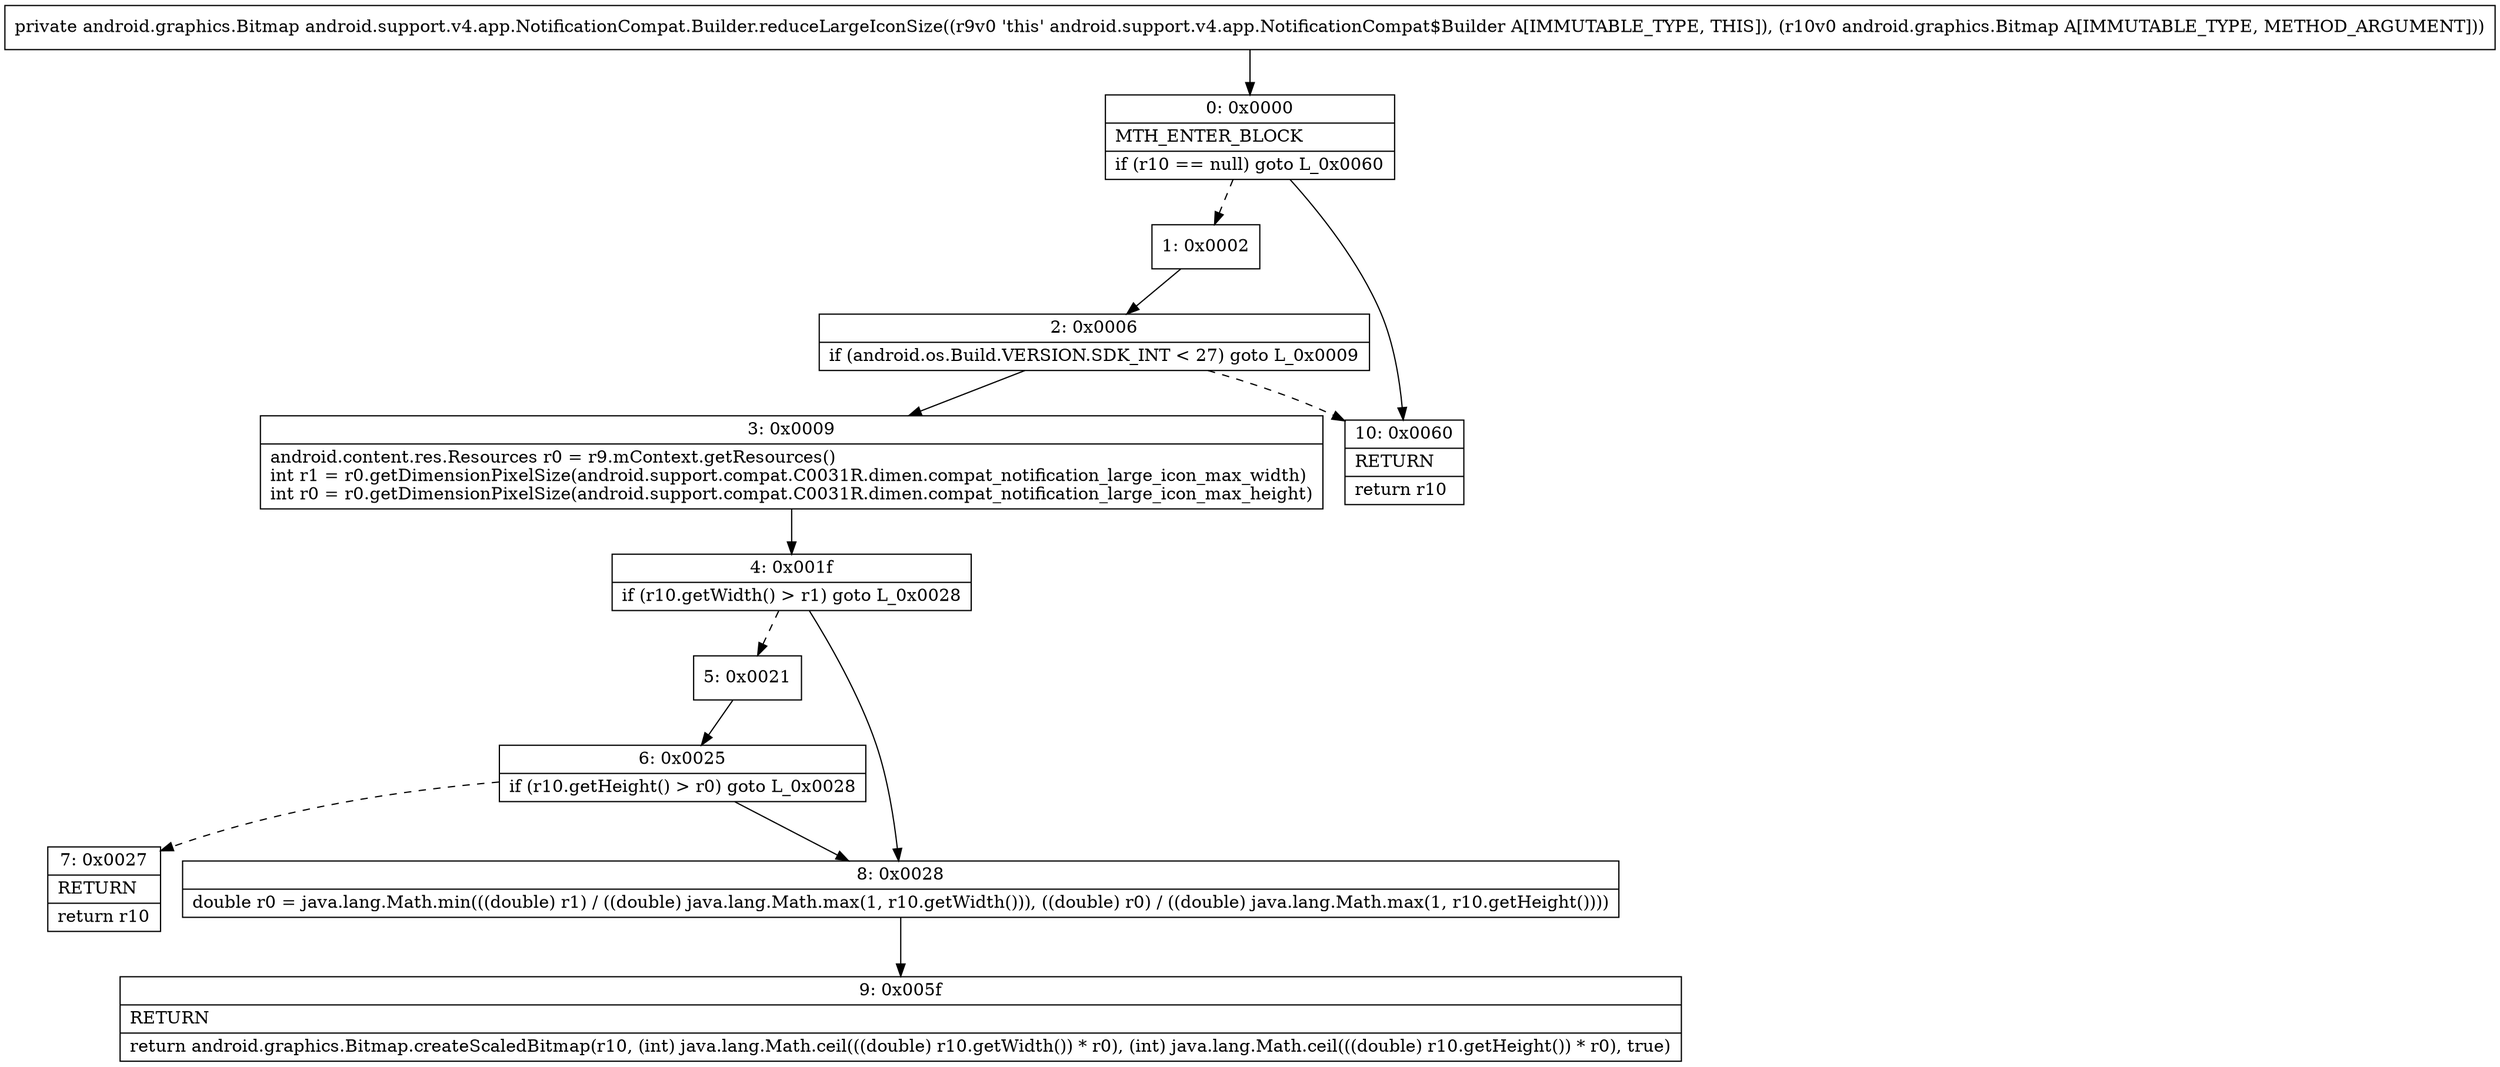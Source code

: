digraph "CFG forandroid.support.v4.app.NotificationCompat.Builder.reduceLargeIconSize(Landroid\/graphics\/Bitmap;)Landroid\/graphics\/Bitmap;" {
Node_0 [shape=record,label="{0\:\ 0x0000|MTH_ENTER_BLOCK\l|if (r10 == null) goto L_0x0060\l}"];
Node_1 [shape=record,label="{1\:\ 0x0002}"];
Node_2 [shape=record,label="{2\:\ 0x0006|if (android.os.Build.VERSION.SDK_INT \< 27) goto L_0x0009\l}"];
Node_3 [shape=record,label="{3\:\ 0x0009|android.content.res.Resources r0 = r9.mContext.getResources()\lint r1 = r0.getDimensionPixelSize(android.support.compat.C0031R.dimen.compat_notification_large_icon_max_width)\lint r0 = r0.getDimensionPixelSize(android.support.compat.C0031R.dimen.compat_notification_large_icon_max_height)\l}"];
Node_4 [shape=record,label="{4\:\ 0x001f|if (r10.getWidth() \> r1) goto L_0x0028\l}"];
Node_5 [shape=record,label="{5\:\ 0x0021}"];
Node_6 [shape=record,label="{6\:\ 0x0025|if (r10.getHeight() \> r0) goto L_0x0028\l}"];
Node_7 [shape=record,label="{7\:\ 0x0027|RETURN\l|return r10\l}"];
Node_8 [shape=record,label="{8\:\ 0x0028|double r0 = java.lang.Math.min(((double) r1) \/ ((double) java.lang.Math.max(1, r10.getWidth())), ((double) r0) \/ ((double) java.lang.Math.max(1, r10.getHeight())))\l}"];
Node_9 [shape=record,label="{9\:\ 0x005f|RETURN\l|return android.graphics.Bitmap.createScaledBitmap(r10, (int) java.lang.Math.ceil(((double) r10.getWidth()) * r0), (int) java.lang.Math.ceil(((double) r10.getHeight()) * r0), true)\l}"];
Node_10 [shape=record,label="{10\:\ 0x0060|RETURN\l|return r10\l}"];
MethodNode[shape=record,label="{private android.graphics.Bitmap android.support.v4.app.NotificationCompat.Builder.reduceLargeIconSize((r9v0 'this' android.support.v4.app.NotificationCompat$Builder A[IMMUTABLE_TYPE, THIS]), (r10v0 android.graphics.Bitmap A[IMMUTABLE_TYPE, METHOD_ARGUMENT])) }"];
MethodNode -> Node_0;
Node_0 -> Node_1[style=dashed];
Node_0 -> Node_10;
Node_1 -> Node_2;
Node_2 -> Node_3;
Node_2 -> Node_10[style=dashed];
Node_3 -> Node_4;
Node_4 -> Node_5[style=dashed];
Node_4 -> Node_8;
Node_5 -> Node_6;
Node_6 -> Node_7[style=dashed];
Node_6 -> Node_8;
Node_8 -> Node_9;
}


